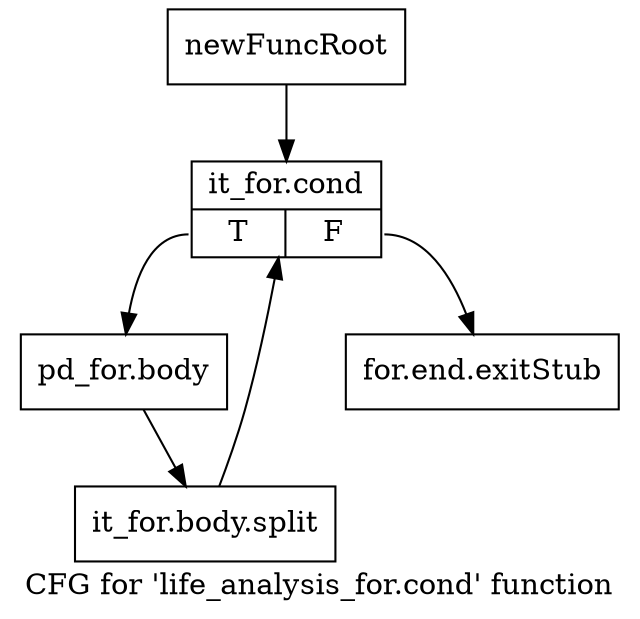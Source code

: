 digraph "CFG for 'life_analysis_for.cond' function" {
	label="CFG for 'life_analysis_for.cond' function";

	Node0xae6f2c0 [shape=record,label="{newFuncRoot}"];
	Node0xae6f2c0 -> Node0xae6f360;
	Node0xae6f310 [shape=record,label="{for.end.exitStub}"];
	Node0xae6f360 [shape=record,label="{it_for.cond|{<s0>T|<s1>F}}"];
	Node0xae6f360:s0 -> Node0xae6f3b0;
	Node0xae6f360:s1 -> Node0xae6f310;
	Node0xae6f3b0 [shape=record,label="{pd_for.body}"];
	Node0xae6f3b0 -> Node0xf3eb9b0;
	Node0xf3eb9b0 [shape=record,label="{it_for.body.split}"];
	Node0xf3eb9b0 -> Node0xae6f360;
}
